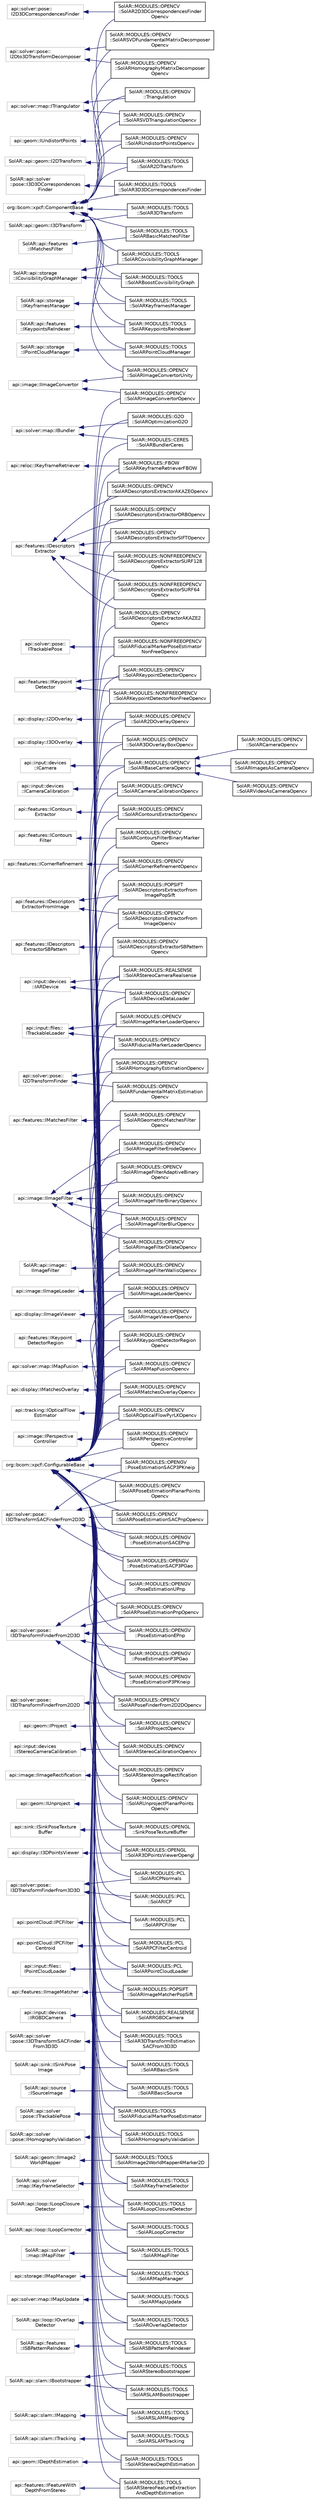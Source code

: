 digraph "Graphical Class Hierarchy"
{
 // LATEX_PDF_SIZE
  edge [fontname="Helvetica",fontsize="10",labelfontname="Helvetica",labelfontsize="10"];
  node [fontname="Helvetica",fontsize="10",shape=record];
  rankdir="LR";
  Node15 [label="org::bcom::xpcf::ComponentBase",height=0.2,width=0.4,color="grey75", fillcolor="white", style="filled",tooltip=" "];
  Node15 -> Node0 [dir="back",color="midnightblue",fontsize="10",style="solid",fontname="Helvetica"];
  Node0 [label="SolAR::MODULES::OPENCV\l::SolAR2D3DCorrespondencesFinder\lOpencv",height=0.2,width=0.4,color="black", fillcolor="white", style="filled",URL="$class_sol_a_r_1_1_m_o_d_u_l_e_s_1_1_o_p_e_n_c_v_1_1_sol_a_r2_d3_d_correspondences_finder_opencv.html",tooltip="Finds the 3D correspondents of 2D keypoints. UUID: cedd8c47-e7b0-47bf-abb1-7fb54d198117"];
  Node15 -> Node17 [dir="back",color="midnightblue",fontsize="10",style="solid",fontname="Helvetica"];
  Node17 [label="SolAR::MODULES::OPENCV\l::SolARHomographyMatrixDecomposer\lOpencv",height=0.2,width=0.4,color="black", fillcolor="white", style="filled",URL="$class_sol_a_r_1_1_m_o_d_u_l_e_s_1_1_o_p_e_n_c_v_1_1_sol_a_r_homography_matrix_decomposer_opencv.html",tooltip="Decomposes a homography matrix to extract four possible 3D poses. UUID: b5fab395-2184-4123-b0d5-4af74..."];
  Node15 -> Node18 [dir="back",color="midnightblue",fontsize="10",style="solid",fontname="Helvetica"];
  Node18 [label="SolAR::MODULES::OPENCV\l::SolARImageConvertorUnity",height=0.2,width=0.4,color="black", fillcolor="white", style="filled",URL="$class_sol_a_r_1_1_m_o_d_u_l_e_s_1_1_o_p_e_n_c_v_1_1_sol_a_r_image_convertor_unity.html",tooltip="Converts an image to be compliant with Unity image format and layout. UUID: 65282fb3-6651-4e73-b532-5..."];
  Node15 -> Node19 [dir="back",color="midnightblue",fontsize="10",style="solid",fontname="Helvetica"];
  Node19 [label="SolAR::MODULES::OPENCV\l::SolARSVDFundamentalMatrixDecomposer\lOpencv",height=0.2,width=0.4,color="black", fillcolor="white", style="filled",URL="$class_sol_a_r_1_1_m_o_d_u_l_e_s_1_1_o_p_e_n_c_v_1_1_sol_a_r_s_v_d_fundamental_matrix_decomposer_opencv.html",tooltip="Decomposes Fundamental matrix on a set of camera poses based on opencv SVD solver...."];
  Node15 -> Node20 [dir="back",color="midnightblue",fontsize="10",style="solid",fontname="Helvetica"];
  Node20 [label="SolAR::MODULES::OPENCV\l::SolARSVDTriangulationOpencv",height=0.2,width=0.4,color="black", fillcolor="white", style="filled",URL="$class_sol_a_r_1_1_m_o_d_u_l_e_s_1_1_o_p_e_n_c_v_1_1_sol_a_r_s_v_d_triangulation_opencv.html",tooltip="Triangulates a set of corresponding 2D-2D points correspondences with known respective camera poses b..."];
  Node15 -> Node21 [dir="back",color="midnightblue",fontsize="10",style="solid",fontname="Helvetica"];
  Node21 [label="SolAR::MODULES::OPENCV\l::SolARUndistortPointsOpencv",height=0.2,width=0.4,color="black", fillcolor="white", style="filled",URL="$class_sol_a_r_1_1_m_o_d_u_l_e_s_1_1_o_p_e_n_c_v_1_1_sol_a_r_undistort_points_opencv.html",tooltip="Undistorts a set of points according to the distortion matrix of a camera. UUID: d926e249-8b7f-46e0-8..."];
  Node15 -> Node22 [dir="back",color="midnightblue",fontsize="10",style="solid",fontname="Helvetica"];
  Node22 [label="SolAR::MODULES::OPENGV\l::Triangulation",height=0.2,width=0.4,color="black", fillcolor="white", style="filled",URL="$class_sol_a_r_1_1_m_o_d_u_l_e_s_1_1_o_p_e_n_g_v_1_1_triangulation.html",tooltip="Triangulates set of corresponding 2D-2D points correspondances with known respective camera poses bas..."];
  Node15 -> Node23 [dir="back",color="midnightblue",fontsize="10",style="solid",fontname="Helvetica"];
  Node23 [label="SolAR::MODULES::TOOLS\l::SolAR2DTransform",height=0.2,width=0.4,color="black", fillcolor="white", style="filled",URL="$class_sol_a_r_1_1_m_o_d_u_l_e_s_1_1_t_o_o_l_s_1_1_sol_a_r2_d_transform.html",tooltip="Applies a 2D Transform to a set of 2D points. UUID: edcedc0a-9841-4377-aea1-9fa9fdb46fde"];
  Node15 -> Node24 [dir="back",color="midnightblue",fontsize="10",style="solid",fontname="Helvetica"];
  Node24 [label="SolAR::MODULES::TOOLS\l::SolAR3D3DCorrespondencesFinder",height=0.2,width=0.4,color="black", fillcolor="white", style="filled",URL="$class_sol_a_r_1_1_m_o_d_u_l_e_s_1_1_t_o_o_l_s_1_1_sol_a_r3_d3_d_correspondences_finder.html",tooltip="Finds the 3D-3D correspondences from feature matches of two keyframes. UUID: 978068ef-7f93-41ef-8e24-..."];
  Node15 -> Node25 [dir="back",color="midnightblue",fontsize="10",style="solid",fontname="Helvetica"];
  Node25 [label="SolAR::MODULES::TOOLS\l::SolAR3DTransform",height=0.2,width=0.4,color="black", fillcolor="white", style="filled",URL="$class_sol_a_r_1_1_m_o_d_u_l_e_s_1_1_t_o_o_l_s_1_1_sol_a_r3_d_transform.html",tooltip="Applies a 3D Transform to a set of 3D points. UUID: f05dd955-33bd-4d52-8717-93ad298ed3e3"];
  Node15 -> Node26 [dir="back",color="midnightblue",fontsize="10",style="solid",fontname="Helvetica"];
  Node26 [label="SolAR::MODULES::TOOLS\l::SolARBasicMatchesFilter",height=0.2,width=0.4,color="black", fillcolor="white", style="filled",URL="$class_sol_a_r_1_1_m_o_d_u_l_e_s_1_1_t_o_o_l_s_1_1_sol_a_r_basic_matches_filter.html",tooltip="Retains the best match for each keypoint. UUID: cbb620c3-a7fc-42d7-bcbf-f59b475b23b0"];
  Node15 -> Node27 [dir="back",color="midnightblue",fontsize="10",style="solid",fontname="Helvetica"];
  Node27 [label="SolAR::MODULES::TOOLS\l::SolARBoostCovisibilityGraph",height=0.2,width=0.4,color="black", fillcolor="white", style="filled",URL="$class_sol_a_r_1_1_m_o_d_u_l_e_s_1_1_t_o_o_l_s_1_1_sol_a_r_boost_covisibility_graph.html",tooltip="A storage component to store with persistence the visibility between keypoints and 3D points,..."];
  Node15 -> Node28 [dir="back",color="midnightblue",fontsize="10",style="solid",fontname="Helvetica"];
  Node28 [label="SolAR::MODULES::TOOLS\l::SolARCovisibilityGraphManager",height=0.2,width=0.4,color="black", fillcolor="white", style="filled",URL="$class_sol_a_r_1_1_m_o_d_u_l_e_s_1_1_t_o_o_l_s_1_1_sol_a_r_covisibility_graph_manager.html",tooltip="A storage component to store a covisibility graph where each vertex is an id of a keyframe and each e..."];
  Node15 -> Node29 [dir="back",color="midnightblue",fontsize="10",style="solid",fontname="Helvetica"];
  Node29 [label="SolAR::MODULES::TOOLS\l::SolARKeyframesManager",height=0.2,width=0.4,color="black", fillcolor="white", style="filled",URL="$class_sol_a_r_1_1_m_o_d_u_l_e_s_1_1_t_o_o_l_s_1_1_sol_a_r_keyframes_manager.html",tooltip="A storage component to store a persistent set of keyframes, based on a std::set."];
  Node15 -> Node30 [dir="back",color="midnightblue",fontsize="10",style="solid",fontname="Helvetica"];
  Node30 [label="SolAR::MODULES::TOOLS\l::SolARKeypointsReIndexer",height=0.2,width=0.4,color="black", fillcolor="white", style="filled",URL="$class_sol_a_r_1_1_m_o_d_u_l_e_s_1_1_t_o_o_l_s_1_1_sol_a_r_keypoints_re_indexer.html",tooltip="Provides two ordered set of matching keypoints from two unordered set of keypoints and their correspo..."];
  Node15 -> Node31 [dir="back",color="midnightblue",fontsize="10",style="solid",fontname="Helvetica"];
  Node31 [label="SolAR::MODULES::TOOLS\l::SolARPointCloudManager",height=0.2,width=0.4,color="black", fillcolor="white", style="filled",URL="$class_sol_a_r_1_1_m_o_d_u_l_e_s_1_1_t_o_o_l_s_1_1_sol_a_r_point_cloud_manager.html",tooltip="A storage component to store a persistent cloud of 3D points, based on a std::set."];
  Node34 [label="org::bcom::xpcf::ConfigurableBase",height=0.2,width=0.4,color="grey75", fillcolor="white", style="filled",tooltip=" "];
  Node34 -> Node35 [dir="back",color="midnightblue",fontsize="10",style="solid",fontname="Helvetica"];
  Node35 [label="SolAR::MODULES::CERES\l::SolARBundlerCeres",height=0.2,width=0.4,color="black", fillcolor="white", style="filled",URL="$class_sol_a_r_1_1_m_o_d_u_l_e_s_1_1_c_e_r_e_s_1_1_sol_a_r_bundler_ceres.html",tooltip="Applies a bundle adjustment to optimize a 3D map and keyframes. UUID: 4897fc13-682c-4e95-8aba-abd9f7a..."];
  Node34 -> Node36 [dir="back",color="midnightblue",fontsize="10",style="solid",fontname="Helvetica"];
  Node36 [label="SolAR::MODULES::FBOW\l::SolARKeyframeRetrieverFBOW",height=0.2,width=0.4,color="black", fillcolor="white", style="filled",URL="$class_sol_a_r_1_1_m_o_d_u_l_e_s_1_1_f_b_o_w_1_1_sol_a_r_keyframe_retriever_f_b_o_w.html",tooltip="Retrieves keyframes closest to an input frame based on a Fast Bag Of Words implementaton...."];
  Node34 -> Node37 [dir="back",color="midnightblue",fontsize="10",style="solid",fontname="Helvetica"];
  Node37 [label="SolAR::MODULES::G2O\l::SolAROptimizationG2O",height=0.2,width=0.4,color="black", fillcolor="white", style="filled",URL="$class_sol_a_r_1_1_m_o_d_u_l_e_s_1_1_g2_o_1_1_sol_a_r_optimization_g2_o.html",tooltip="Bundle adjustment optimization. UUID: 870d89ba-bb5f-460a-a817-1fcb6473df70"];
  Node34 -> Node38 [dir="back",color="midnightblue",fontsize="10",style="solid",fontname="Helvetica"];
  Node38 [label="SolAR::MODULES::NONFREEOPENCV\l::SolARDescriptorsExtractorSURF128\lOpencv",height=0.2,width=0.4,color="black", fillcolor="white", style="filled",URL="$class_sol_a_r_1_1_m_o_d_u_l_e_s_1_1_n_o_n_f_r_e_e_o_p_e_n_c_v_1_1_sol_a_r_descriptors_extractor_s_u_r_f128_opencv.html",tooltip="Extracts the SURF descriptors (size 128) for a set of keypoints. UUID: fe14a310-d0a2-11e7-8fab-cec278..."];
  Node34 -> Node39 [dir="back",color="midnightblue",fontsize="10",style="solid",fontname="Helvetica"];
  Node39 [label="SolAR::MODULES::NONFREEOPENCV\l::SolARDescriptorsExtractorSURF64\lOpencv",height=0.2,width=0.4,color="black", fillcolor="white", style="filled",URL="$class_sol_a_r_1_1_m_o_d_u_l_e_s_1_1_n_o_n_f_r_e_e_o_p_e_n_c_v_1_1_sol_a_r_descriptors_extractor_s_u_r_f64_opencv.html",tooltip="Extracts the SURF descriptors (size 64) for a set of keypoints. UUID: 1a437804-d0a3-11e7-8fab-cec278b..."];
  Node34 -> Node40 [dir="back",color="midnightblue",fontsize="10",style="solid",fontname="Helvetica"];
  Node40 [label="SolAR::MODULES::NONFREEOPENCV\l::SolARFiducialMarkerPoseEstimator\lNonFreeOpencv",height=0.2,width=0.4,color="black", fillcolor="white", style="filled",URL="$class_sol_a_r_1_1_m_o_d_u_l_e_s_1_1_n_o_n_f_r_e_e_o_p_e_n_c_v_1_1_sol_a_r_fiducial_marker_pose_estimator_non_free_opencv.html",tooltip="Estimate camera pose based on a fiducial marker using Aruco library. UUID: 2b952e6c-ddd4-4316-ac9a-d3..."];
  Node34 -> Node41 [dir="back",color="midnightblue",fontsize="10",style="solid",fontname="Helvetica"];
  Node41 [label="SolAR::MODULES::NONFREEOPENCV\l::SolARKeypointDetectorNonFreeOpencv",height=0.2,width=0.4,color="black", fillcolor="white", style="filled",URL="$class_sol_a_r_1_1_m_o_d_u_l_e_s_1_1_n_o_n_f_r_e_e_o_p_e_n_c_v_1_1_sol_a_r_keypoint_detector_non_free_opencv.html",tooltip="Detects keypoints in an image (based on SIFT or SURF algorithm). UUID: d1f9317c-9519-4671-8ff5-462977..."];
  Node34 -> Node42 [dir="back",color="midnightblue",fontsize="10",style="solid",fontname="Helvetica"];
  Node42 [label="SolAR::MODULES::OPENCV\l::SolAR2DOverlayOpencv",height=0.2,width=0.4,color="black", fillcolor="white", style="filled",URL="$class_sol_a_r_1_1_m_o_d_u_l_e_s_1_1_o_p_e_n_c_v_1_1_sol_a_r2_d_overlay_opencv.html",tooltip="Draws 2D features (circles, lines, etc.) on an image. UUID: cc51d685-9797-4ffd-a9dd-cec4f367fa6a"];
  Node34 -> Node43 [dir="back",color="midnightblue",fontsize="10",style="solid",fontname="Helvetica"];
  Node43 [label="SolAR::MODULES::OPENCV\l::SolAR3DOverlayBoxOpencv",height=0.2,width=0.4,color="black", fillcolor="white", style="filled",URL="$class_sol_a_r_1_1_m_o_d_u_l_e_s_1_1_o_p_e_n_c_v_1_1_sol_a_r3_d_overlay_box_opencv.html",tooltip="Draws a 3D box on an image. UUID: 2db01f59-9793-4cd5-8e13-b25d0ed5735b"];
  Node34 -> Node44 [dir="back",color="midnightblue",fontsize="10",style="solid",fontname="Helvetica"];
  Node44 [label="SolAR::MODULES::OPENCV\l::SolARBaseCameraOpencv",height=0.2,width=0.4,color="black", fillcolor="white", style="filled",URL="$class_sol_a_r_1_1_m_o_d_u_l_e_s_1_1_o_p_e_n_c_v_1_1_sol_a_r_base_camera_opencv.html",tooltip="Grabs current image captured by a RGB camera. UUID: 5b7396f4-a804-4f3c-a0eb-fb1d56042bb4"];
  Node44 -> Node45 [dir="back",color="midnightblue",fontsize="10",style="solid",fontname="Helvetica"];
  Node45 [label="SolAR::MODULES::OPENCV\l::SolARCameraOpencv",height=0.2,width=0.4,color="black", fillcolor="white", style="filled",URL="$class_sol_a_r_1_1_m_o_d_u_l_e_s_1_1_o_p_e_n_c_v_1_1_sol_a_r_camera_opencv.html",tooltip="Grabs current image captured by a RGB camera. UUID: 5b7396f4-a804-4f3c-a0eb-fb1d56042bb4"];
  Node44 -> Node46 [dir="back",color="midnightblue",fontsize="10",style="solid",fontname="Helvetica"];
  Node46 [label="SolAR::MODULES::OPENCV\l::SolARImagesAsCameraOpencv",height=0.2,width=0.4,color="black", fillcolor="white", style="filled",URL="$class_sol_a_r_1_1_m_o_d_u_l_e_s_1_1_o_p_e_n_c_v_1_1_sol_a_r_images_as_camera_opencv.html",tooltip="Loads an image sequence stored in a dedicated folder. UUID: b8a8b963-ba55-4ea4-b045-d9e7e8f6db02"];
  Node44 -> Node47 [dir="back",color="midnightblue",fontsize="10",style="solid",fontname="Helvetica"];
  Node47 [label="SolAR::MODULES::OPENCV\l::SolARVideoAsCameraOpencv",height=0.2,width=0.4,color="black", fillcolor="white", style="filled",URL="$class_sol_a_r_1_1_m_o_d_u_l_e_s_1_1_o_p_e_n_c_v_1_1_sol_a_r_video_as_camera_opencv.html",tooltip="Grabs the images from a video file. UUID: fa4a780a-9720-11e8-9eb6-529269fb1459"];
  Node34 -> Node48 [dir="back",color="midnightblue",fontsize="10",style="solid",fontname="Helvetica"];
  Node48 [label="SolAR::MODULES::OPENCV\l::SolARCameraCalibrationOpencv",height=0.2,width=0.4,color="black", fillcolor="white", style="filled",URL="$class_sol_a_r_1_1_m_o_d_u_l_e_s_1_1_o_p_e_n_c_v_1_1_sol_a_r_camera_calibration_opencv.html",tooltip="Calibrates a camera based on a chessboard. UUID: 702a7f53-e5ec-45d2-887d-daa99a34a33c"];
  Node34 -> Node49 [dir="back",color="midnightblue",fontsize="10",style="solid",fontname="Helvetica"];
  Node49 [label="SolAR::MODULES::OPENCV\l::SolARContoursExtractorOpencv",height=0.2,width=0.4,color="black", fillcolor="white", style="filled",URL="$class_sol_a_r_1_1_m_o_d_u_l_e_s_1_1_o_p_e_n_c_v_1_1_sol_a_r_contours_extractor_opencv.html",tooltip="Extracts the contours of a given image. UUID: 6acf8de2-cc63-11e7-abc4-cec278b6b50a"];
  Node34 -> Node50 [dir="back",color="midnightblue",fontsize="10",style="solid",fontname="Helvetica"];
  Node50 [label="SolAR::MODULES::OPENCV\l::SolARContoursFilterBinaryMarker\lOpencv",height=0.2,width=0.4,color="black", fillcolor="white", style="filled",URL="$class_sol_a_r_1_1_m_o_d_u_l_e_s_1_1_o_p_e_n_c_v_1_1_sol_a_r_contours_filter_binary_marker_opencv.html",tooltip="Filters contours to select only the contours of squared binary markers. UUID: 4309dcc6-cc73-11e7-abc4..."];
  Node34 -> Node51 [dir="back",color="midnightblue",fontsize="10",style="solid",fontname="Helvetica"];
  Node51 [label="SolAR::MODULES::OPENCV\l::SolARCornerRefinementOpencv",height=0.2,width=0.4,color="black", fillcolor="white", style="filled",URL="$class_sol_a_r_1_1_m_o_d_u_l_e_s_1_1_o_p_e_n_c_v_1_1_sol_a_r_corner_refinement_opencv.html",tooltip="Refine the corner locations. UUID: ddae46ca-1657-4301-a87d-f2dcfa6265d0"];
  Node34 -> Node52 [dir="back",color="midnightblue",fontsize="10",style="solid",fontname="Helvetica"];
  Node52 [label="SolAR::MODULES::OPENCV\l::SolARDescriptorsExtractorAKAZE2\lOpencv",height=0.2,width=0.4,color="black", fillcolor="white", style="filled",URL="$class_sol_a_r_1_1_m_o_d_u_l_e_s_1_1_o_p_e_n_c_v_1_1_sol_a_r_descriptors_extractor_a_k_a_z_e2_opencv.html",tooltip="Extracts the AKAZE descriptors for a set of keypoints (optimized version). UUID: 21238c00-26dd-11e8-b..."];
  Node34 -> Node53 [dir="back",color="midnightblue",fontsize="10",style="solid",fontname="Helvetica"];
  Node53 [label="SolAR::MODULES::OPENCV\l::SolARDescriptorsExtractorAKAZEOpencv",height=0.2,width=0.4,color="black", fillcolor="white", style="filled",URL="$class_sol_a_r_1_1_m_o_d_u_l_e_s_1_1_o_p_e_n_c_v_1_1_sol_a_r_descriptors_extractor_a_k_a_z_e_opencv.html",tooltip="Extracts the AKAZE descriptors for a set of keypoints. UUID: c8cc68db-9abd-4dab-9204-2fe4e9d010cd"];
  Node34 -> Node54 [dir="back",color="midnightblue",fontsize="10",style="solid",fontname="Helvetica"];
  Node54 [label="SolAR::MODULES::OPENCV\l::SolARDescriptorsExtractorFrom\lImageOpencv",height=0.2,width=0.4,color="black", fillcolor="white", style="filled",URL="$class_sol_a_r_1_1_m_o_d_u_l_e_s_1_1_o_p_e_n_c_v_1_1_sol_a_r_descriptors_extractor_from_image_opencv.html",tooltip="Detect keypoints and compute the descriptors from an image. UUID: cf2721f2-0dc9-4442-ad1e-90c0ab12b0f..."];
  Node34 -> Node55 [dir="back",color="midnightblue",fontsize="10",style="solid",fontname="Helvetica"];
  Node55 [label="SolAR::MODULES::OPENCV\l::SolARDescriptorsExtractorORBOpencv",height=0.2,width=0.4,color="black", fillcolor="white", style="filled",URL="$class_sol_a_r_1_1_m_o_d_u_l_e_s_1_1_o_p_e_n_c_v_1_1_sol_a_r_descriptors_extractor_o_r_b_opencv.html",tooltip="Extracts the ORB descriptors for a set of keypoints. UUID: 0ca8f7a6-d0a7-11e7-8fab-cec278b6b50a"];
  Node34 -> Node56 [dir="back",color="midnightblue",fontsize="10",style="solid",fontname="Helvetica"];
  Node56 [label="SolAR::MODULES::OPENCV\l::SolARDescriptorsExtractorSBPattern\lOpencv",height=0.2,width=0.4,color="black", fillcolor="white", style="filled",URL="$class_sol_a_r_1_1_m_o_d_u_l_e_s_1_1_o_p_e_n_c_v_1_1_sol_a_r_descriptors_extractor_s_b_pattern_opencv.html",tooltip="Extracts the descriptor corresponding to a squared binary marker pattern. UUID: d25625ba-ce3a-11e7-ab..."];
  Node34 -> Node57 [dir="back",color="midnightblue",fontsize="10",style="solid",fontname="Helvetica"];
  Node57 [label="SolAR::MODULES::OPENCV\l::SolARDescriptorsExtractorSIFTOpencv",height=0.2,width=0.4,color="black", fillcolor="white", style="filled",URL="$class_sol_a_r_1_1_m_o_d_u_l_e_s_1_1_o_p_e_n_c_v_1_1_sol_a_r_descriptors_extractor_s_i_f_t_opencv.html",tooltip="Extracts the SIFT descriptors for a set of keypoints. UUID: 3787eaa6-d0a0-11e7-8fab-cec278b6b50a"];
  Node34 -> Node58 [dir="back",color="midnightblue",fontsize="10",style="solid",fontname="Helvetica"];
  Node58 [label="SolAR::MODULES::OPENCV\l::SolARDeviceDataLoader",height=0.2,width=0.4,color="black", fillcolor="white", style="filled",URL="$class_sol_a_r_1_1_m_o_d_u_l_e_s_1_1_o_p_e_n_c_v_1_1_sol_a_r_device_data_loader.html",tooltip="Load AR device data including images, poses, timestamp. UUID: 4b5576c1-4c44-4835-a405-c8de2d4f85b0"];
  Node34 -> Node59 [dir="back",color="midnightblue",fontsize="10",style="solid",fontname="Helvetica"];
  Node59 [label="SolAR::MODULES::OPENCV\l::SolARFiducialMarkerLoaderOpencv",height=0.2,width=0.4,color="black", fillcolor="white", style="filled",URL="$class_sol_a_r_1_1_m_o_d_u_l_e_s_1_1_o_p_e_n_c_v_1_1_sol_a_r_fiducial_marker_loader_opencv.html",tooltip="Loads a fiducial marker from a description file. UUID: d0116ed2-45d7-455d-8011-57959da1b0fa"];
  Node34 -> Node60 [dir="back",color="midnightblue",fontsize="10",style="solid",fontname="Helvetica"];
  Node60 [label="SolAR::MODULES::OPENCV\l::SolARFundamentalMatrixEstimation\lOpencv",height=0.2,width=0.4,color="black", fillcolor="white", style="filled",URL="$class_sol_a_r_1_1_m_o_d_u_l_e_s_1_1_o_p_e_n_c_v_1_1_sol_a_r_fundamental_matrix_estimation_opencv.html",tooltip="Estimates the fundamental matrix from two set of keypoints that match together. UUID: 79b29b50-cf4d-4..."];
  Node34 -> Node61 [dir="back",color="midnightblue",fontsize="10",style="solid",fontname="Helvetica"];
  Node61 [label="SolAR::MODULES::OPENCV\l::SolARGeometricMatchesFilter\lOpencv",height=0.2,width=0.4,color="black", fillcolor="white", style="filled",URL="$class_sol_a_r_1_1_m_o_d_u_l_e_s_1_1_o_p_e_n_c_v_1_1_sol_a_r_geometric_matches_filter_opencv.html",tooltip="Filters a set of matches based on geometric constraints. UUID: 3731691e-2c4c-4d37-a2ce-06d1918f8d41"];
  Node34 -> Node62 [dir="back",color="midnightblue",fontsize="10",style="solid",fontname="Helvetica"];
  Node62 [label="SolAR::MODULES::OPENCV\l::SolARHomographyEstimationOpencv",height=0.2,width=0.4,color="black", fillcolor="white", style="filled",URL="$class_sol_a_r_1_1_m_o_d_u_l_e_s_1_1_o_p_e_n_c_v_1_1_sol_a_r_homography_estimation_opencv.html",tooltip="Estimates the homography between two images from their matching keypoints. UUID: fb9dac20-2a44-44b2-a..."];
  Node34 -> Node63 [dir="back",color="midnightblue",fontsize="10",style="solid",fontname="Helvetica"];
  Node63 [label="SolAR::MODULES::OPENCV\l::SolARImageConvertorOpencv",height=0.2,width=0.4,color="black", fillcolor="white", style="filled",URL="$class_sol_a_r_1_1_m_o_d_u_l_e_s_1_1_o_p_e_n_c_v_1_1_sol_a_r_image_convertor_opencv.html",tooltip="Converts an image according to a given expected layout. UUID: fd7fb607-144f-418c-bcf2-f7cf71532c22"];
  Node34 -> Node64 [dir="back",color="midnightblue",fontsize="10",style="solid",fontname="Helvetica"];
  Node64 [label="SolAR::MODULES::OPENCV\l::SolARImageFilterAdaptiveBinary\lOpencv",height=0.2,width=0.4,color="black", fillcolor="white", style="filled",URL="$class_sol_a_r_1_1_m_o_d_u_l_e_s_1_1_o_p_e_n_c_v_1_1_sol_a_r_image_filter_adaptive_binary_opencv.html",tooltip="Filters a greyscale image to a binary image based on an adaptive threshold. UUID: 901e7a07-5013-4907-..."];
  Node34 -> Node65 [dir="back",color="midnightblue",fontsize="10",style="solid",fontname="Helvetica"];
  Node65 [label="SolAR::MODULES::OPENCV\l::SolARImageFilterBinaryOpencv",height=0.2,width=0.4,color="black", fillcolor="white", style="filled",URL="$class_sol_a_r_1_1_m_o_d_u_l_e_s_1_1_o_p_e_n_c_v_1_1_sol_a_r_image_filter_binary_opencv.html",tooltip="Filters an image to a binary image based on a unique threshold. UUID: e5fd7e9a-fcae-4f86-bfc7-ea8584c..."];
  Node34 -> Node66 [dir="back",color="midnightblue",fontsize="10",style="solid",fontname="Helvetica"];
  Node66 [label="SolAR::MODULES::OPENCV\l::SolARImageFilterBlurOpencv",height=0.2,width=0.4,color="black", fillcolor="white", style="filled",URL="$class_sol_a_r_1_1_m_o_d_u_l_e_s_1_1_o_p_e_n_c_v_1_1_sol_a_r_image_filter_blur_opencv.html",tooltip="Blurs an image using the normalized box filter. UUID: deb083aa-69fb-409a-af94-151d476de922"];
  Node34 -> Node67 [dir="back",color="midnightblue",fontsize="10",style="solid",fontname="Helvetica"];
  Node67 [label="SolAR::MODULES::OPENCV\l::SolARImageFilterDilateOpencv",height=0.2,width=0.4,color="black", fillcolor="white", style="filled",URL="$class_sol_a_r_1_1_m_o_d_u_l_e_s_1_1_o_p_e_n_c_v_1_1_sol_a_r_image_filter_dilate_opencv.html",tooltip="Dilates the white regions of a binary image. UUID: 7ac9d1b8-afda-4c99-b8df-92e71015a3be"];
  Node34 -> Node68 [dir="back",color="midnightblue",fontsize="10",style="solid",fontname="Helvetica"];
  Node68 [label="SolAR::MODULES::OPENCV\l::SolARImageFilterErodeOpencv",height=0.2,width=0.4,color="black", fillcolor="white", style="filled",URL="$class_sol_a_r_1_1_m_o_d_u_l_e_s_1_1_o_p_e_n_c_v_1_1_sol_a_r_image_filter_erode_opencv.html",tooltip="Erodes the white regions of a binary image. UUID: 58b09819-64bc-4a80-b6a2-9fe7b179f3fc"];
  Node34 -> Node69 [dir="back",color="midnightblue",fontsize="10",style="solid",fontname="Helvetica"];
  Node69 [label="SolAR::MODULES::OPENCV\l::SolARImageFilterWallisOpencv",height=0.2,width=0.4,color="black", fillcolor="white", style="filled",URL="$class_sol_a_r_1_1_m_o_d_u_l_e_s_1_1_o_p_e_n_c_v_1_1_sol_a_r_image_filter_wallis_opencv.html",tooltip="Apply a Wallis Filter to an image. UUID: 77113af0-4af2-4c45-92d4-fd1ea77b56cc"];
  Node34 -> Node70 [dir="back",color="midnightblue",fontsize="10",style="solid",fontname="Helvetica"];
  Node70 [label="SolAR::MODULES::OPENCV\l::SolARImageLoaderOpencv",height=0.2,width=0.4,color="black", fillcolor="white", style="filled",URL="$class_sol_a_r_1_1_m_o_d_u_l_e_s_1_1_o_p_e_n_c_v_1_1_sol_a_r_image_loader_opencv.html",tooltip="Loads an image from a file. UUID: e42d6526-9eb1-4f8a-bb68-53e06f09609c"];
  Node34 -> Node71 [dir="back",color="midnightblue",fontsize="10",style="solid",fontname="Helvetica"];
  Node71 [label="SolAR::MODULES::OPENCV\l::SolARImageMarkerLoaderOpencv",height=0.2,width=0.4,color="black", fillcolor="white", style="filled",URL="$class_sol_a_r_1_1_m_o_d_u_l_e_s_1_1_o_p_e_n_c_v_1_1_sol_a_r_image_marker_loader_opencv.html",tooltip="Loads a 2D natural image marker from a file. UUID: aae41002-8e5b-11eb-8dcd-0242ac130003"];
  Node34 -> Node72 [dir="back",color="midnightblue",fontsize="10",style="solid",fontname="Helvetica"];
  Node72 [label="SolAR::MODULES::OPENCV\l::SolARImageViewerOpencv",height=0.2,width=0.4,color="black", fillcolor="white", style="filled",URL="$class_sol_a_r_1_1_m_o_d_u_l_e_s_1_1_o_p_e_n_c_v_1_1_sol_a_r_image_viewer_opencv.html",tooltip="Displays an image in a dedicated window. UUID: 19ea4e13-7085-4e3f-92ca-93f200ffb01b"];
  Node34 -> Node73 [dir="back",color="midnightblue",fontsize="10",style="solid",fontname="Helvetica"];
  Node73 [label="SolAR::MODULES::OPENCV\l::SolARKeypointDetectorOpencv",height=0.2,width=0.4,color="black", fillcolor="white", style="filled",URL="$class_sol_a_r_1_1_m_o_d_u_l_e_s_1_1_o_p_e_n_c_v_1_1_sol_a_r_keypoint_detector_opencv.html",tooltip="Detects keypoints in an image. UUID: e81c7e4e-7da6-476a-8eba-078b43071272"];
  Node34 -> Node74 [dir="back",color="midnightblue",fontsize="10",style="solid",fontname="Helvetica"];
  Node74 [label="SolAR::MODULES::OPENCV\l::SolARKeypointDetectorRegion\lOpencv",height=0.2,width=0.4,color="black", fillcolor="white", style="filled",URL="$class_sol_a_r_1_1_m_o_d_u_l_e_s_1_1_o_p_e_n_c_v_1_1_sol_a_r_keypoint_detector_region_opencv.html",tooltip="Detects keypoints in an given region of an image. UUID: 22c2ca9f-e43b-4a88-8337-4a166a789971"];
  Node34 -> Node75 [dir="back",color="midnightblue",fontsize="10",style="solid",fontname="Helvetica"];
  Node75 [label="SolAR::MODULES::OPENCV\l::SolARMapFusionOpencv",height=0.2,width=0.4,color="black", fillcolor="white", style="filled",URL="$class_sol_a_r_1_1_m_o_d_u_l_e_s_1_1_o_p_e_n_c_v_1_1_sol_a_r_map_fusion_opencv.html",tooltip="Merge local map or floating map in the global map. UUID: bc661909-0185-40a4-a5e6-e52280e7b338"];
  Node34 -> Node76 [dir="back",color="midnightblue",fontsize="10",style="solid",fontname="Helvetica"];
  Node76 [label="SolAR::MODULES::OPENCV\l::SolARMatchesOverlayOpencv",height=0.2,width=0.4,color="black", fillcolor="white", style="filled",URL="$class_sol_a_r_1_1_m_o_d_u_l_e_s_1_1_o_p_e_n_c_v_1_1_sol_a_r_matches_overlay_opencv.html",tooltip="Displays matching keypoints between two images. UUID: e95302be-3fe1-44e0-97bf-a98380464af9"];
  Node34 -> Node77 [dir="back",color="midnightblue",fontsize="10",style="solid",fontname="Helvetica"];
  Node77 [label="SolAR::MODULES::OPENCV\l::SolAROpticalFlowPyrLKOpencv",height=0.2,width=0.4,color="black", fillcolor="white", style="filled",URL="$class_sol_a_r_1_1_m_o_d_u_l_e_s_1_1_o_p_e_n_c_v_1_1_sol_a_r_optical_flow_pyr_l_k_opencv.html",tooltip="Estimates the optical flow between two images based on a pyramidal Lucas Kanade approach...."];
  Node34 -> Node78 [dir="back",color="midnightblue",fontsize="10",style="solid",fontname="Helvetica"];
  Node78 [label="SolAR::MODULES::OPENCV\l::SolARPerspectiveController\lOpencv",height=0.2,width=0.4,color="black", fillcolor="white", style="filled",URL="$class_sol_a_r_1_1_m_o_d_u_l_e_s_1_1_o_p_e_n_c_v_1_1_sol_a_r_perspective_controller_opencv.html",tooltip="Extracts an unwrapped image from a specific region of an input image defined with four 2D points...."];
  Node34 -> Node79 [dir="back",color="midnightblue",fontsize="10",style="solid",fontname="Helvetica"];
  Node79 [label="SolAR::MODULES::OPENCV\l::SolARPoseEstimationPlanarPoints\lOpencv",height=0.2,width=0.4,color="black", fillcolor="white", style="filled",URL="$class_sol_a_r_1_1_m_o_d_u_l_e_s_1_1_o_p_e_n_c_v_1_1_sol_a_r_pose_estimation_planar_points_opencv.html",tooltip="Finds the camera pose of 2D-3D planar points correspondences based on opencv homography...."];
  Node34 -> Node80 [dir="back",color="midnightblue",fontsize="10",style="solid",fontname="Helvetica"];
  Node80 [label="SolAR::MODULES::OPENCV\l::SolARPoseEstimationPnpOpencv",height=0.2,width=0.4,color="black", fillcolor="white", style="filled",URL="$class_sol_a_r_1_1_m_o_d_u_l_e_s_1_1_o_p_e_n_c_v_1_1_sol_a_r_pose_estimation_pnp_opencv.html",tooltip="Finds the camera pose of 2D-3D points correspondences based on opencv Perspective-n-Points algorithm...."];
  Node34 -> Node81 [dir="back",color="midnightblue",fontsize="10",style="solid",fontname="Helvetica"];
  Node81 [label="SolAR::MODULES::OPENCV\l::SolARPoseEstimationSACPnpOpencv",height=0.2,width=0.4,color="black", fillcolor="white", style="filled",URL="$class_sol_a_r_1_1_m_o_d_u_l_e_s_1_1_o_p_e_n_c_v_1_1_sol_a_r_pose_estimation_s_a_c_pnp_opencv.html",tooltip="Finds the camera pose of 2D-3D points correspondences based on opencv Perspective-n-Points algorithm ..."];
  Node34 -> Node82 [dir="back",color="midnightblue",fontsize="10",style="solid",fontname="Helvetica"];
  Node82 [label="SolAR::MODULES::OPENCV\l::SolARPoseFinderFrom2D2DOpencv",height=0.2,width=0.4,color="black", fillcolor="white", style="filled",URL="$class_sol_a_r_1_1_m_o_d_u_l_e_s_1_1_o_p_e_n_c_v_1_1_sol_a_r_pose_finder_from2_d2_d_opencv.html",tooltip="Finds the camera pose based on a 2D-2D points correspondences between two images. UUID: 52babb5e-9d33..."];
  Node34 -> Node83 [dir="back",color="midnightblue",fontsize="10",style="solid",fontname="Helvetica"];
  Node83 [label="SolAR::MODULES::OPENCV\l::SolARProjectOpencv",height=0.2,width=0.4,color="black", fillcolor="white", style="filled",URL="$class_sol_a_r_1_1_m_o_d_u_l_e_s_1_1_o_p_e_n_c_v_1_1_sol_a_r_project_opencv.html",tooltip="Projects a set of 3D points on a 2D image plane. UUID: 741fc298-0149-4322-a7a9-ccb971e857ba"];
  Node34 -> Node84 [dir="back",color="midnightblue",fontsize="10",style="solid",fontname="Helvetica"];
  Node84 [label="SolAR::MODULES::OPENCV\l::SolARStereoCalibrationOpencv",height=0.2,width=0.4,color="black", fillcolor="white", style="filled",URL="$class_sol_a_r_1_1_m_o_d_u_l_e_s_1_1_o_p_e_n_c_v_1_1_sol_a_r_stereo_calibration_opencv.html",tooltip="Calibrate and rectify a stereo camera. UUID: 31051575-1521-4559-9e75-e7e97f990c77"];
  Node34 -> Node85 [dir="back",color="midnightblue",fontsize="10",style="solid",fontname="Helvetica"];
  Node85 [label="SolAR::MODULES::OPENCV\l::SolARStereoImageRectification\lOpencv",height=0.2,width=0.4,color="black", fillcolor="white", style="filled",URL="$class_sol_a_r_1_1_m_o_d_u_l_e_s_1_1_o_p_e_n_c_v_1_1_sol_a_r_stereo_image_rectification_opencv.html",tooltip="Rectify image. UUID: 427cbbb8-6afe-4b3b-8b04-cb93ed925b40"];
  Node34 -> Node86 [dir="back",color="midnightblue",fontsize="10",style="solid",fontname="Helvetica"];
  Node86 [label="SolAR::MODULES::OPENCV\l::SolARUnprojectPlanarPoints\lOpencv",height=0.2,width=0.4,color="black", fillcolor="white", style="filled",URL="$class_sol_a_r_1_1_m_o_d_u_l_e_s_1_1_o_p_e_n_c_v_1_1_sol_a_r_unproject_planar_points_opencv.html",tooltip="Recovers 3D points defined in world coordinate system from a set of 2D points defined in the image co..."];
  Node34 -> Node87 [dir="back",color="midnightblue",fontsize="10",style="solid",fontname="Helvetica"];
  Node87 [label="SolAR::MODULES::OPENGL\l::SinkPoseTextureBuffer",height=0.2,width=0.4,color="black", fillcolor="white", style="filled",URL="$class_sol_a_r_1_1_m_o_d_u_l_e_s_1_1_o_p_e_n_g_l_1_1_sink_pose_texture_buffer.html",tooltip="A Sink for a synchronized pose and texture buffer based on OpenGL texture buffer useful for AR video ..."];
  Node34 -> Node88 [dir="back",color="midnightblue",fontsize="10",style="solid",fontname="Helvetica"];
  Node88 [label="SolAR::MODULES::OPENGL\l::SolAR3DPointsViewerOpengl",height=0.2,width=0.4,color="black", fillcolor="white", style="filled",URL="$class_sol_a_r_1_1_m_o_d_u_l_e_s_1_1_o_p_e_n_g_l_1_1_sol_a_r3_d_points_viewer_opengl.html",tooltip="Displays in a window a set of 3D points as well as the current camera and its previous path (based on..."];
  Node34 -> Node89 [dir="back",color="midnightblue",fontsize="10",style="solid",fontname="Helvetica"];
  Node89 [label="SolAR::MODULES::OPENGV\l::PoseEstimationEPnp",height=0.2,width=0.4,color="black", fillcolor="white", style="filled",URL="$class_sol_a_r_1_1_m_o_d_u_l_e_s_1_1_o_p_e_n_g_v_1_1_pose_estimation_e_pnp.html",tooltip="Finds the camera pose of 2D-3D points correspondences based on opengv Efficient Perspective-n-Point a..."];
  Node34 -> Node90 [dir="back",color="midnightblue",fontsize="10",style="solid",fontname="Helvetica"];
  Node90 [label="SolAR::MODULES::OPENGV\l::PoseEstimationP3PGao",height=0.2,width=0.4,color="black", fillcolor="white", style="filled",URL="$class_sol_a_r_1_1_m_o_d_u_l_e_s_1_1_o_p_e_n_g_v_1_1_pose_estimation_p3_p_gao.html",tooltip="Finds the camera pose of three 2D-3D points correspondences based on opengv GAO P3P algorithm...."];
  Node34 -> Node91 [dir="back",color="midnightblue",fontsize="10",style="solid",fontname="Helvetica"];
  Node91 [label="SolAR::MODULES::OPENGV\l::PoseEstimationP3PKneip",height=0.2,width=0.4,color="black", fillcolor="white", style="filled",URL="$class_sol_a_r_1_1_m_o_d_u_l_e_s_1_1_o_p_e_n_g_v_1_1_pose_estimation_p3_p_kneip.html",tooltip="Finds the camera pose of three 2D-3D points correspondences based on opengv Kneip P3P algorithm...."];
  Node34 -> Node92 [dir="back",color="midnightblue",fontsize="10",style="solid",fontname="Helvetica"];
  Node92 [label="SolAR::MODULES::OPENGV\l::PoseEstimationSACEPnp",height=0.2,width=0.4,color="black", fillcolor="white", style="filled",URL="$class_sol_a_r_1_1_m_o_d_u_l_e_s_1_1_o_p_e_n_g_v_1_1_pose_estimation_s_a_c_e_pnp.html",tooltip="Finds the camera pose of 2D-3D points correspondences based on opengv Efficient Perspective-n-Point a..."];
  Node34 -> Node93 [dir="back",color="midnightblue",fontsize="10",style="solid",fontname="Helvetica"];
  Node93 [label="SolAR::MODULES::OPENGV\l::PoseEstimationSACP3PGao",height=0.2,width=0.4,color="black", fillcolor="white", style="filled",URL="$class_sol_a_r_1_1_m_o_d_u_l_e_s_1_1_o_p_e_n_g_v_1_1_pose_estimation_s_a_c_p3_p_gao.html",tooltip="Finds the camera pose of three 2D-3D points correspondences based on opengv Gao P3P algorithm with a ..."];
  Node34 -> Node94 [dir="back",color="midnightblue",fontsize="10",style="solid",fontname="Helvetica"];
  Node94 [label="SolAR::MODULES::OPENGV\l::PoseEstimationSACP3PKneip",height=0.2,width=0.4,color="black", fillcolor="white", style="filled",URL="$class_sol_a_r_1_1_m_o_d_u_l_e_s_1_1_o_p_e_n_g_v_1_1_pose_estimation_s_a_c_p3_p_kneip.html",tooltip="Finds the camera pose of three 2D-3D points correspondences based on opengv Kneip P3P algorithm with ..."];
  Node34 -> Node95 [dir="back",color="midnightblue",fontsize="10",style="solid",fontname="Helvetica"];
  Node95 [label="SolAR::MODULES::OPENGV\l::PoseEstimationUPnp",height=0.2,width=0.4,color="black", fillcolor="white", style="filled",URL="$class_sol_a_r_1_1_m_o_d_u_l_e_s_1_1_o_p_e_n_g_v_1_1_pose_estimation_u_pnp.html",tooltip="Finds the camera pose of 2D-3D points correspondences based on opengv Universal Perspective-n-Point a..."];
  Node34 -> Node96 [dir="back",color="midnightblue",fontsize="10",style="solid",fontname="Helvetica"];
  Node96 [label="SolAR::MODULES::PCL\l::SolARICP",height=0.2,width=0.4,color="black", fillcolor="white", style="filled",URL="$class_sol_a_r_1_1_m_o_d_u_l_e_s_1_1_p_c_l_1_1_sol_a_r_i_c_p.html",tooltip="This component performs Point-To-Point registration between two pointclouds based on Point Cloud Libr..."];
  Node34 -> Node97 [dir="back",color="midnightblue",fontsize="10",style="solid",fontname="Helvetica"];
  Node97 [label="SolAR::MODULES::PCL\l::SolARICPNormals",height=0.2,width=0.4,color="black", fillcolor="white", style="filled",URL="$class_sol_a_r_1_1_m_o_d_u_l_e_s_1_1_p_c_l_1_1_sol_a_r_i_c_p_normals.html",tooltip="This component performs Point-To-Plane registration between two pointclouds based on Point Cloud Libr..."];
  Node34 -> Node98 [dir="back",color="midnightblue",fontsize="10",style="solid",fontname="Helvetica"];
  Node98 [label="SolAR::MODULES::PCL\l::SolARPCFilter",height=0.2,width=0.4,color="black", fillcolor="white", style="filled",URL="$class_sol_a_r_1_1_m_o_d_u_l_e_s_1_1_p_c_l_1_1_sol_a_r_p_c_filter.html",tooltip="This component filters a point cloud based on Point Cloud Library (PCL)."];
  Node34 -> Node99 [dir="back",color="midnightblue",fontsize="10",style="solid",fontname="Helvetica"];
  Node99 [label="SolAR::MODULES::PCL\l::SolARPCFilterCentroid",height=0.2,width=0.4,color="black", fillcolor="white", style="filled",URL="$class_sol_a_r_1_1_m_o_d_u_l_e_s_1_1_p_c_l_1_1_sol_a_r_p_c_filter_centroid.html",tooltip="This component filters a point cloud according to a given centroid based on Point Cloud Library (PCL)..."];
  Node34 -> Node100 [dir="back",color="midnightblue",fontsize="10",style="solid",fontname="Helvetica"];
  Node100 [label="SolAR::MODULES::PCL\l::SolARPointCloudLoader",height=0.2,width=0.4,color="black", fillcolor="white", style="filled",URL="$class_sol_a_r_1_1_m_o_d_u_l_e_s_1_1_p_c_l_1_1_sol_a_r_point_cloud_loader.html",tooltip="This component loads a point cloud from a file based on Point Cloud Library (PCL)."];
  Node34 -> Node101 [dir="back",color="midnightblue",fontsize="10",style="solid",fontname="Helvetica"];
  Node101 [label="SolAR::MODULES::POPSIFT\l::SolARDescriptorsExtractorFrom\lImagePopSift",height=0.2,width=0.4,color="black", fillcolor="white", style="filled",URL="$class_sol_a_r_1_1_m_o_d_u_l_e_s_1_1_p_o_p_s_i_f_t_1_1_sol_a_r_descriptors_extractor_from_image_pop_sift.html",tooltip="Detect keypoints and compute the descriptors from an image. UUID: 7fb2aace-a1b1-11eb-bcbc-0242ac13000..."];
  Node34 -> Node102 [dir="back",color="midnightblue",fontsize="10",style="solid",fontname="Helvetica"];
  Node102 [label="SolAR::MODULES::POPSIFT\l::SolARImageMatcherPopSift",height=0.2,width=0.4,color="black", fillcolor="white", style="filled",URL="$class_sol_a_r_1_1_m_o_d_u_l_e_s_1_1_p_o_p_s_i_f_t_1_1_sol_a_r_image_matcher_pop_sift.html",tooltip="find the matches between two input images. UUID: 3baab95a-ad25-11eb-8529-0242ac130003"];
  Node34 -> Node103 [dir="back",color="midnightblue",fontsize="10",style="solid",fontname="Helvetica"];
  Node103 [label="SolAR::MODULES::REALSENSE\l::SolARRGBDCamera",height=0.2,width=0.4,color="black", fillcolor="white", style="filled",URL="$class_sol_a_r_1_1_m_o_d_u_l_e_s_1_1_r_e_a_l_s_e_n_s_e_1_1_sol_a_r_r_g_b_d_camera.html",tooltip="This component handles a real sense RGBD camera and provides access to the color image,..."];
  Node34 -> Node104 [dir="back",color="midnightblue",fontsize="10",style="solid",fontname="Helvetica"];
  Node104 [label="SolAR::MODULES::REALSENSE\l::SolARStereoCameraRealsense",height=0.2,width=0.4,color="black", fillcolor="white", style="filled",URL="$class_sol_a_r_1_1_m_o_d_u_l_e_s_1_1_r_e_a_l_s_e_n_s_e_1_1_sol_a_r_stereo_camera_realsense.html",tooltip="This component gets data from a stereo camera of Realsense. UUID: 0e9c544f-64af-41d8-96d2-58b5e2f816a..."];
  Node34 -> Node105 [dir="back",color="midnightblue",fontsize="10",style="solid",fontname="Helvetica"];
  Node105 [label="SolAR::MODULES::TOOLS\l::SolAR3DTransformEstimation\lSACFrom3D3D",height=0.2,width=0.4,color="black", fillcolor="white", style="filled",URL="$class_sol_a_r_1_1_m_o_d_u_l_e_s_1_1_t_o_o_l_s_1_1_sol_a_r3_d_transform_estimation_s_a_c_from3_d3_d.html",tooltip="Finds the 3D transform of 3D-3D points correspondences with a SAmple Consensus. UUID: 3b7a1117-8b59-4..."];
  Node34 -> Node106 [dir="back",color="midnightblue",fontsize="10",style="solid",fontname="Helvetica"];
  Node106 [label="SolAR::MODULES::TOOLS\l::SolARBasicSink",height=0.2,width=0.4,color="black", fillcolor="white", style="filled",URL="$class_sol_a_r_1_1_m_o_d_u_l_e_s_1_1_t_o_o_l_s_1_1_sol_a_r_basic_sink.html",tooltip="A Sink for a synchronized pose and texture buffer based on an image buffer useful for AR video see-th..."];
  Node34 -> Node107 [dir="back",color="midnightblue",fontsize="10",style="solid",fontname="Helvetica"];
  Node107 [label="SolAR::MODULES::TOOLS\l::SolARBasicSource",height=0.2,width=0.4,color="black", fillcolor="white", style="filled",URL="$class_sol_a_r_1_1_m_o_d_u_l_e_s_1_1_t_o_o_l_s_1_1_sol_a_r_basic_source.html",tooltip="Feeds a pipeline with an external image. UUID: 1e43cda9-7850-4a8a-a32b-f3f31ea94902"];
  Node34 -> Node108 [dir="back",color="midnightblue",fontsize="10",style="solid",fontname="Helvetica"];
  Node108 [label="SolAR::MODULES::TOOLS\l::SolARFiducialMarkerPoseEstimator",height=0.2,width=0.4,color="black", fillcolor="white", style="filled",URL="$class_sol_a_r_1_1_m_o_d_u_l_e_s_1_1_t_o_o_l_s_1_1_sol_a_r_fiducial_marker_pose_estimator.html",tooltip="Estimate camera pose based on a fiducial marker. UUID: cddd23c4-da4e-4c5c-b3f9-7d095d097c97"];
  Node34 -> Node109 [dir="back",color="midnightblue",fontsize="10",style="solid",fontname="Helvetica"];
  Node109 [label="SolAR::MODULES::TOOLS\l::SolARHomographyValidation",height=0.2,width=0.4,color="black", fillcolor="white", style="filled",URL="$class_sol_a_r_1_1_m_o_d_u_l_e_s_1_1_t_o_o_l_s_1_1_sol_a_r_homography_validation.html",tooltip="Checks if an homography is valid based on 4 corners of a squared marker and their projection through ..."];
  Node34 -> Node110 [dir="back",color="midnightblue",fontsize="10",style="solid",fontname="Helvetica"];
  Node110 [label="SolAR::MODULES::TOOLS\l::SolARImage2WorldMapper4Marker2D",height=0.2,width=0.4,color="black", fillcolor="white", style="filled",URL="$class_sol_a_r_1_1_m_o_d_u_l_e_s_1_1_t_o_o_l_s_1_1_sol_a_r_image2_world_mapper4_marker2_d.html",tooltip="Retrieves the 3D correspondences of pixels of a 2D marker. UUID: 6fed0169-4f01-4545-842a-3e2425bee248"];
  Node34 -> Node111 [dir="back",color="midnightblue",fontsize="10",style="solid",fontname="Helvetica"];
  Node111 [label="SolAR::MODULES::TOOLS\l::SolARKeyframeSelector",height=0.2,width=0.4,color="black", fillcolor="white", style="filled",URL="$class_sol_a_r_1_1_m_o_d_u_l_e_s_1_1_t_o_o_l_s_1_1_sol_a_r_keyframe_selector.html",tooltip="Defines if a frame can be a candidate for a keyframe. UUID: ad59a5ba-beb8-11e8-a355-529269fb1459"];
  Node34 -> Node112 [dir="back",color="midnightblue",fontsize="10",style="solid",fontname="Helvetica"];
  Node112 [label="SolAR::MODULES::TOOLS\l::SolARLoopClosureDetector",height=0.2,width=0.4,color="black", fillcolor="white", style="filled",URL="$class_sol_a_r_1_1_m_o_d_u_l_e_s_1_1_t_o_o_l_s_1_1_sol_a_r_loop_closure_detector.html",tooltip="Detect a loop closure from a given keyframe. UUID: e3d5946c-c1f1-11ea-b3de-0242ac130004"];
  Node34 -> Node113 [dir="back",color="midnightblue",fontsize="10",style="solid",fontname="Helvetica"];
  Node113 [label="SolAR::MODULES::TOOLS\l::SolARLoopCorrector",height=0.2,width=0.4,color="black", fillcolor="white", style="filled",URL="$class_sol_a_r_1_1_m_o_d_u_l_e_s_1_1_t_o_o_l_s_1_1_sol_a_r_loop_corrector.html",tooltip="Corrects a loop of camera poses and updates associated geometry. UUID: 1007b588-c1f2-11ea-b3de-0242ac..."];
  Node34 -> Node114 [dir="back",color="midnightblue",fontsize="10",style="solid",fontname="Helvetica"];
  Node114 [label="SolAR::MODULES::TOOLS\l::SolARMapFilter",height=0.2,width=0.4,color="black", fillcolor="white", style="filled",URL="$class_sol_a_r_1_1_m_o_d_u_l_e_s_1_1_t_o_o_l_s_1_1_sol_a_r_map_filter.html",tooltip="Filters a cloud of 3D points by removing points with a too important reporjection error or those whic..."];
  Node34 -> Node115 [dir="back",color="midnightblue",fontsize="10",style="solid",fontname="Helvetica"];
  Node115 [label="SolAR::MODULES::TOOLS\l::SolARMapManager",height=0.2,width=0.4,color="black", fillcolor="white", style="filled",URL="$class_sol_a_r_1_1_m_o_d_u_l_e_s_1_1_t_o_o_l_s_1_1_sol_a_r_map_manager.html",tooltip="Allow to manage all components of a map. UUID: 8e3c926a-0861-46f7-80b2-8abb5576692c"];
  Node34 -> Node116 [dir="back",color="midnightblue",fontsize="10",style="solid",fontname="Helvetica"];
  Node116 [label="SolAR::MODULES::TOOLS\l::SolARMapUpdate",height=0.2,width=0.4,color="black", fillcolor="white", style="filled",URL="$class_sol_a_r_1_1_m_o_d_u_l_e_s_1_1_t_o_o_l_s_1_1_sol_a_r_map_update.html",tooltip="Update the global map after merging a local map into the global map. UUID: 3960331a-9190-48f4-aeba-e2..."];
  Node34 -> Node117 [dir="back",color="midnightblue",fontsize="10",style="solid",fontname="Helvetica"];
  Node117 [label="SolAR::MODULES::TOOLS\l::SolAROverlapDetector",height=0.2,width=0.4,color="black", fillcolor="white", style="filled",URL="$class_sol_a_r_1_1_m_o_d_u_l_e_s_1_1_t_o_o_l_s_1_1_sol_a_r_overlap_detector.html",tooltip="Detect a loop closure from a given keyframe. UUID: 58087630-1376-11eb-adc1-0242ac120002"];
  Node34 -> Node118 [dir="back",color="midnightblue",fontsize="10",style="solid",fontname="Helvetica"];
  Node118 [label="SolAR::MODULES::TOOLS\l::SolARSBPatternReIndexer",height=0.2,width=0.4,color="black", fillcolor="white", style="filled",URL="$class_sol_a_r_1_1_m_o_d_u_l_e_s_1_1_t_o_o_l_s_1_1_sol_a_r_s_b_pattern_re_indexer.html",tooltip="Provides both the 4 corners of a pattern in its reference coordinate system (pixels,..."];
  Node34 -> Node119 [dir="back",color="midnightblue",fontsize="10",style="solid",fontname="Helvetica"];
  Node119 [label="SolAR::MODULES::TOOLS\l::SolARSLAMBootstrapper",height=0.2,width=0.4,color="black", fillcolor="white", style="filled",URL="$class_sol_a_r_1_1_m_o_d_u_l_e_s_1_1_t_o_o_l_s_1_1_sol_a_r_s_l_a_m_bootstrapper.html",tooltip="Initialization SLAM using an image stream of a camera. UUID: 8f43eed0-1a2e-4c47-83f0-8dd5b259cdb0"];
  Node34 -> Node120 [dir="back",color="midnightblue",fontsize="10",style="solid",fontname="Helvetica"];
  Node120 [label="SolAR::MODULES::TOOLS\l::SolARSLAMMapping",height=0.2,width=0.4,color="black", fillcolor="white", style="filled",URL="$class_sol_a_r_1_1_m_o_d_u_l_e_s_1_1_t_o_o_l_s_1_1_sol_a_r_s_l_a_m_mapping.html",tooltip="SLAM mapping. UUID: c276bcb1-2ac8-42f2-806d-d4fe0ce7d4be"];
  Node34 -> Node121 [dir="back",color="midnightblue",fontsize="10",style="solid",fontname="Helvetica"];
  Node121 [label="SolAR::MODULES::TOOLS\l::SolARSLAMTracking",height=0.2,width=0.4,color="black", fillcolor="white", style="filled",URL="$class_sol_a_r_1_1_m_o_d_u_l_e_s_1_1_t_o_o_l_s_1_1_sol_a_r_s_l_a_m_tracking.html",tooltip="SLAM tracking task. UUID: c45da19d-9637-48b6-ab52-33d3f0af6f72"];
  Node34 -> Node122 [dir="back",color="midnightblue",fontsize="10",style="solid",fontname="Helvetica"];
  Node122 [label="SolAR::MODULES::TOOLS\l::SolARStereoBootstrapper",height=0.2,width=0.4,color="black", fillcolor="white", style="filled",URL="$class_sol_a_r_1_1_m_o_d_u_l_e_s_1_1_t_o_o_l_s_1_1_sol_a_r_stereo_bootstrapper.html",tooltip="Perform mapping bootstrapper using stereo camera. UUID: 02064ef7-e7b9-40e2-8793-6bd177f4bc79"];
  Node34 -> Node123 [dir="back",color="midnightblue",fontsize="10",style="solid",fontname="Helvetica"];
  Node123 [label="SolAR::MODULES::TOOLS\l::SolARStereoDepthEstimation",height=0.2,width=0.4,color="black", fillcolor="white", style="filled",URL="$class_sol_a_r_1_1_m_o_d_u_l_e_s_1_1_t_o_o_l_s_1_1_sol_a_r_stereo_depth_estimation.html",tooltip="Depth estimation based on disparity of matched features. UUID: 153ffeaf-7583-44a7-bb7a-3474ba7d99cb"];
  Node34 -> Node124 [dir="back",color="midnightblue",fontsize="10",style="solid",fontname="Helvetica"];
  Node124 [label="SolAR::MODULES::TOOLS\l::SolARStereoFeatureExtraction\lAndDepthEstimation",height=0.2,width=0.4,color="black", fillcolor="white", style="filled",URL="$class_sol_a_r_1_1_m_o_d_u_l_e_s_1_1_t_o_o_l_s_1_1_sol_a_r_stereo_feature_extraction_and_depth_estimation.html",tooltip="Perform feature extraction and keypoint depth estimation from each stereo images. UUID: d015129a-6dff..."];
  Node125 [label="api::solver::pose::\lI2D3DCorrespondencesFinder",height=0.2,width=0.4,color="grey75", fillcolor="white", style="filled",tooltip=" "];
  Node125 -> Node0 [dir="back",color="midnightblue",fontsize="10",style="solid",fontname="Helvetica"];
  Node126 [label="api::display::I2DOverlay",height=0.2,width=0.4,color="grey75", fillcolor="white", style="filled",tooltip=" "];
  Node126 -> Node42 [dir="back",color="midnightblue",fontsize="10",style="solid",fontname="Helvetica"];
  Node127 [label="api::solver::pose::\lI2Dto3DTransformDecomposer",height=0.2,width=0.4,color="grey75", fillcolor="white", style="filled",tooltip=" "];
  Node127 -> Node17 [dir="back",color="midnightblue",fontsize="10",style="solid",fontname="Helvetica"];
  Node127 -> Node19 [dir="back",color="midnightblue",fontsize="10",style="solid",fontname="Helvetica"];
  Node128 [label="SolAR::api::geom::I2DTransform",height=0.2,width=0.4,color="grey75", fillcolor="white", style="filled",tooltip=" "];
  Node128 -> Node23 [dir="back",color="midnightblue",fontsize="10",style="solid",fontname="Helvetica"];
  Node129 [label="api::solver::pose::\lI2DTransformFinder",height=0.2,width=0.4,color="grey75", fillcolor="white", style="filled",tooltip=" "];
  Node129 -> Node60 [dir="back",color="midnightblue",fontsize="10",style="solid",fontname="Helvetica"];
  Node129 -> Node62 [dir="back",color="midnightblue",fontsize="10",style="solid",fontname="Helvetica"];
  Node130 [label="SolAR::api::solver\l::pose::I3D3DCorrespondences\lFinder",height=0.2,width=0.4,color="grey75", fillcolor="white", style="filled",tooltip=" "];
  Node130 -> Node24 [dir="back",color="midnightblue",fontsize="10",style="solid",fontname="Helvetica"];
  Node131 [label="api::display::I3DOverlay",height=0.2,width=0.4,color="grey75", fillcolor="white", style="filled",tooltip=" "];
  Node131 -> Node43 [dir="back",color="midnightblue",fontsize="10",style="solid",fontname="Helvetica"];
  Node132 [label="api::display::I3DPointsViewer",height=0.2,width=0.4,color="grey75", fillcolor="white", style="filled",tooltip=" "];
  Node132 -> Node88 [dir="back",color="midnightblue",fontsize="10",style="solid",fontname="Helvetica"];
  Node133 [label="SolAR::api::geom::I3DTransform",height=0.2,width=0.4,color="grey75", fillcolor="white", style="filled",tooltip=" "];
  Node133 -> Node25 [dir="back",color="midnightblue",fontsize="10",style="solid",fontname="Helvetica"];
  Node134 [label="api::solver::pose::\lI3DTransformFinderFrom2D2D",height=0.2,width=0.4,color="grey75", fillcolor="white", style="filled",tooltip=" "];
  Node134 -> Node82 [dir="back",color="midnightblue",fontsize="10",style="solid",fontname="Helvetica"];
  Node135 [label="api::solver::pose::\lI3DTransformFinderFrom2D3D",height=0.2,width=0.4,color="grey75", fillcolor="white", style="filled",tooltip=" "];
  Node135 -> Node80 [dir="back",color="midnightblue",fontsize="10",style="solid",fontname="Helvetica"];
  Node135 -> Node89 [dir="back",color="midnightblue",fontsize="10",style="solid",fontname="Helvetica"];
  Node135 -> Node90 [dir="back",color="midnightblue",fontsize="10",style="solid",fontname="Helvetica"];
  Node135 -> Node91 [dir="back",color="midnightblue",fontsize="10",style="solid",fontname="Helvetica"];
  Node135 -> Node95 [dir="back",color="midnightblue",fontsize="10",style="solid",fontname="Helvetica"];
  Node136 [label="api::solver::pose::\lI3DTransformFinderFrom3D3D",height=0.2,width=0.4,color="grey75", fillcolor="white", style="filled",tooltip=" "];
  Node136 -> Node96 [dir="back",color="midnightblue",fontsize="10",style="solid",fontname="Helvetica"];
  Node136 -> Node97 [dir="back",color="midnightblue",fontsize="10",style="solid",fontname="Helvetica"];
  Node137 [label="api::solver::pose::\lI3DTransformSACFinderFrom2D3D",height=0.2,width=0.4,color="grey75", fillcolor="white", style="filled",tooltip=" "];
  Node137 -> Node79 [dir="back",color="midnightblue",fontsize="10",style="solid",fontname="Helvetica"];
  Node137 -> Node81 [dir="back",color="midnightblue",fontsize="10",style="solid",fontname="Helvetica"];
  Node137 -> Node92 [dir="back",color="midnightblue",fontsize="10",style="solid",fontname="Helvetica"];
  Node137 -> Node93 [dir="back",color="midnightblue",fontsize="10",style="solid",fontname="Helvetica"];
  Node137 -> Node94 [dir="back",color="midnightblue",fontsize="10",style="solid",fontname="Helvetica"];
  Node138 [label="SolAR::api::solver\l::pose::I3DTransformSACFinder\lFrom3D3D",height=0.2,width=0.4,color="grey75", fillcolor="white", style="filled",tooltip=" "];
  Node138 -> Node105 [dir="back",color="midnightblue",fontsize="10",style="solid",fontname="Helvetica"];
  Node139 [label="api::input::devices\l::IARDevice",height=0.2,width=0.4,color="grey75", fillcolor="white", style="filled",tooltip=" "];
  Node139 -> Node58 [dir="back",color="midnightblue",fontsize="10",style="solid",fontname="Helvetica"];
  Node139 -> Node104 [dir="back",color="midnightblue",fontsize="10",style="solid",fontname="Helvetica"];
  Node140 [label="SolAR::api::slam::IBootstrapper",height=0.2,width=0.4,color="grey75", fillcolor="white", style="filled",tooltip=" "];
  Node140 -> Node119 [dir="back",color="midnightblue",fontsize="10",style="solid",fontname="Helvetica"];
  Node140 -> Node122 [dir="back",color="midnightblue",fontsize="10",style="solid",fontname="Helvetica"];
  Node141 [label="api::solver::map::IBundler",height=0.2,width=0.4,color="grey75", fillcolor="white", style="filled",tooltip=" "];
  Node141 -> Node35 [dir="back",color="midnightblue",fontsize="10",style="solid",fontname="Helvetica"];
  Node141 -> Node37 [dir="back",color="midnightblue",fontsize="10",style="solid",fontname="Helvetica"];
  Node142 [label="api::input::devices\l::ICamera",height=0.2,width=0.4,color="grey75", fillcolor="white", style="filled",tooltip=" "];
  Node142 -> Node44 [dir="back",color="midnightblue",fontsize="10",style="solid",fontname="Helvetica"];
  Node143 [label="api::input::devices\l::ICameraCalibration",height=0.2,width=0.4,color="grey75", fillcolor="white", style="filled",tooltip=" "];
  Node143 -> Node48 [dir="back",color="midnightblue",fontsize="10",style="solid",fontname="Helvetica"];
  Node144 [label="api::features::IContours\lExtractor",height=0.2,width=0.4,color="grey75", fillcolor="white", style="filled",tooltip=" "];
  Node144 -> Node49 [dir="back",color="midnightblue",fontsize="10",style="solid",fontname="Helvetica"];
  Node145 [label="api::features::IContours\lFilter",height=0.2,width=0.4,color="grey75", fillcolor="white", style="filled",tooltip=" "];
  Node145 -> Node50 [dir="back",color="midnightblue",fontsize="10",style="solid",fontname="Helvetica"];
  Node146 [label="api::features::ICornerRefinement",height=0.2,width=0.4,color="grey75", fillcolor="white", style="filled",tooltip=" "];
  Node146 -> Node51 [dir="back",color="midnightblue",fontsize="10",style="solid",fontname="Helvetica"];
  Node147 [label="SolAR::api::storage\l::ICovisibilityGraphManager",height=0.2,width=0.4,color="grey75", fillcolor="white", style="filled",tooltip=" "];
  Node147 -> Node27 [dir="back",color="midnightblue",fontsize="10",style="solid",fontname="Helvetica"];
  Node147 -> Node28 [dir="back",color="midnightblue",fontsize="10",style="solid",fontname="Helvetica"];
  Node148 [label="api::geom::IDepthEstimation",height=0.2,width=0.4,color="grey75", fillcolor="white", style="filled",tooltip=" "];
  Node148 -> Node123 [dir="back",color="midnightblue",fontsize="10",style="solid",fontname="Helvetica"];
  Node149 [label="api::features::IDescriptors\lExtractor",height=0.2,width=0.4,color="grey75", fillcolor="white", style="filled",tooltip=" "];
  Node149 -> Node38 [dir="back",color="midnightblue",fontsize="10",style="solid",fontname="Helvetica"];
  Node149 -> Node39 [dir="back",color="midnightblue",fontsize="10",style="solid",fontname="Helvetica"];
  Node149 -> Node52 [dir="back",color="midnightblue",fontsize="10",style="solid",fontname="Helvetica"];
  Node149 -> Node53 [dir="back",color="midnightblue",fontsize="10",style="solid",fontname="Helvetica"];
  Node149 -> Node55 [dir="back",color="midnightblue",fontsize="10",style="solid",fontname="Helvetica"];
  Node149 -> Node57 [dir="back",color="midnightblue",fontsize="10",style="solid",fontname="Helvetica"];
  Node150 [label="api::features::IDescriptors\lExtractorFromImage",height=0.2,width=0.4,color="grey75", fillcolor="white", style="filled",tooltip=" "];
  Node150 -> Node54 [dir="back",color="midnightblue",fontsize="10",style="solid",fontname="Helvetica"];
  Node150 -> Node101 [dir="back",color="midnightblue",fontsize="10",style="solid",fontname="Helvetica"];
  Node151 [label="api::features::IDescriptors\lExtractorSBPattern",height=0.2,width=0.4,color="grey75", fillcolor="white", style="filled",tooltip=" "];
  Node151 -> Node56 [dir="back",color="midnightblue",fontsize="10",style="solid",fontname="Helvetica"];
  Node152 [label="api::features::IFeatureWith\lDepthFromStereo",height=0.2,width=0.4,color="grey75", fillcolor="white", style="filled",tooltip=" "];
  Node152 -> Node124 [dir="back",color="midnightblue",fontsize="10",style="solid",fontname="Helvetica"];
  Node153 [label="SolAR::api::solver\l::pose::IHomographyValidation",height=0.2,width=0.4,color="grey75", fillcolor="white", style="filled",tooltip=" "];
  Node153 -> Node109 [dir="back",color="midnightblue",fontsize="10",style="solid",fontname="Helvetica"];
  Node154 [label="SolAR::api::geom::IImage2\lWorldMapper",height=0.2,width=0.4,color="grey75", fillcolor="white", style="filled",tooltip=" "];
  Node154 -> Node110 [dir="back",color="midnightblue",fontsize="10",style="solid",fontname="Helvetica"];
  Node155 [label="api::image::IImageConvertor",height=0.2,width=0.4,color="grey75", fillcolor="white", style="filled",tooltip=" "];
  Node155 -> Node63 [dir="back",color="midnightblue",fontsize="10",style="solid",fontname="Helvetica"];
  Node155 -> Node18 [dir="back",color="midnightblue",fontsize="10",style="solid",fontname="Helvetica"];
  Node156 [label="api::image::IImageFilter",height=0.2,width=0.4,color="grey75", fillcolor="white", style="filled",tooltip=" "];
  Node156 -> Node64 [dir="back",color="midnightblue",fontsize="10",style="solid",fontname="Helvetica"];
  Node156 -> Node65 [dir="back",color="midnightblue",fontsize="10",style="solid",fontname="Helvetica"];
  Node156 -> Node66 [dir="back",color="midnightblue",fontsize="10",style="solid",fontname="Helvetica"];
  Node156 -> Node67 [dir="back",color="midnightblue",fontsize="10",style="solid",fontname="Helvetica"];
  Node156 -> Node68 [dir="back",color="midnightblue",fontsize="10",style="solid",fontname="Helvetica"];
  Node157 [label="SolAR::api::image::\lIImageFilter",height=0.2,width=0.4,color="grey75", fillcolor="white", style="filled",tooltip=" "];
  Node157 -> Node69 [dir="back",color="midnightblue",fontsize="10",style="solid",fontname="Helvetica"];
  Node158 [label="api::image::IImageLoader",height=0.2,width=0.4,color="grey75", fillcolor="white", style="filled",tooltip=" "];
  Node158 -> Node70 [dir="back",color="midnightblue",fontsize="10",style="solid",fontname="Helvetica"];
  Node159 [label="api::features::IImageMatcher",height=0.2,width=0.4,color="grey75", fillcolor="white", style="filled",tooltip=" "];
  Node159 -> Node102 [dir="back",color="midnightblue",fontsize="10",style="solid",fontname="Helvetica"];
  Node160 [label="api::image::IImageRectification",height=0.2,width=0.4,color="grey75", fillcolor="white", style="filled",tooltip=" "];
  Node160 -> Node85 [dir="back",color="midnightblue",fontsize="10",style="solid",fontname="Helvetica"];
  Node161 [label="api::display::IImageViewer",height=0.2,width=0.4,color="grey75", fillcolor="white", style="filled",tooltip=" "];
  Node161 -> Node72 [dir="back",color="midnightblue",fontsize="10",style="solid",fontname="Helvetica"];
  Node162 [label="api::reloc::IKeyframeRetriever",height=0.2,width=0.4,color="grey75", fillcolor="white", style="filled",tooltip=" "];
  Node162 -> Node36 [dir="back",color="midnightblue",fontsize="10",style="solid",fontname="Helvetica"];
  Node163 [label="SolAR::api::solver\l::map::IKeyframeSelector",height=0.2,width=0.4,color="grey75", fillcolor="white", style="filled",tooltip=" "];
  Node163 -> Node111 [dir="back",color="midnightblue",fontsize="10",style="solid",fontname="Helvetica"];
  Node164 [label="SolAR::api::storage\l::IKeyframesManager",height=0.2,width=0.4,color="grey75", fillcolor="white", style="filled",tooltip=" "];
  Node164 -> Node29 [dir="back",color="midnightblue",fontsize="10",style="solid",fontname="Helvetica"];
  Node165 [label="api::features::IKeypoint\lDetector",height=0.2,width=0.4,color="grey75", fillcolor="white", style="filled",tooltip=" "];
  Node165 -> Node41 [dir="back",color="midnightblue",fontsize="10",style="solid",fontname="Helvetica"];
  Node165 -> Node73 [dir="back",color="midnightblue",fontsize="10",style="solid",fontname="Helvetica"];
  Node166 [label="api::features::IKeypoint\lDetectorRegion",height=0.2,width=0.4,color="grey75", fillcolor="white", style="filled",tooltip=" "];
  Node166 -> Node74 [dir="back",color="midnightblue",fontsize="10",style="solid",fontname="Helvetica"];
  Node167 [label="SolAR::api::features\l::IKeypointsReIndexer",height=0.2,width=0.4,color="grey75", fillcolor="white", style="filled",tooltip=" "];
  Node167 -> Node30 [dir="back",color="midnightblue",fontsize="10",style="solid",fontname="Helvetica"];
  Node168 [label="SolAR::api::loop::ILoopClosure\lDetector",height=0.2,width=0.4,color="grey75", fillcolor="white", style="filled",tooltip=" "];
  Node168 -> Node112 [dir="back",color="midnightblue",fontsize="10",style="solid",fontname="Helvetica"];
  Node169 [label="SolAR::api::loop::ILoopCorrector",height=0.2,width=0.4,color="grey75", fillcolor="white", style="filled",tooltip=" "];
  Node169 -> Node113 [dir="back",color="midnightblue",fontsize="10",style="solid",fontname="Helvetica"];
  Node170 [label="SolAR::api::solver\l::map::IMapFilter",height=0.2,width=0.4,color="grey75", fillcolor="white", style="filled",tooltip=" "];
  Node170 -> Node114 [dir="back",color="midnightblue",fontsize="10",style="solid",fontname="Helvetica"];
  Node171 [label="api::solver::map::IMapFusion",height=0.2,width=0.4,color="grey75", fillcolor="white", style="filled",tooltip=" "];
  Node171 -> Node75 [dir="back",color="midnightblue",fontsize="10",style="solid",fontname="Helvetica"];
  Node172 [label="api::storage::IMapManager",height=0.2,width=0.4,color="grey75", fillcolor="white", style="filled",tooltip=" "];
  Node172 -> Node115 [dir="back",color="midnightblue",fontsize="10",style="solid",fontname="Helvetica"];
  Node173 [label="SolAR::api::slam::IMapping",height=0.2,width=0.4,color="grey75", fillcolor="white", style="filled",tooltip=" "];
  Node173 -> Node120 [dir="back",color="midnightblue",fontsize="10",style="solid",fontname="Helvetica"];
  Node174 [label="api::solver::map::IMapUpdate",height=0.2,width=0.4,color="grey75", fillcolor="white", style="filled",tooltip=" "];
  Node174 -> Node116 [dir="back",color="midnightblue",fontsize="10",style="solid",fontname="Helvetica"];
  Node175 [label="api::features::IMatchesFilter",height=0.2,width=0.4,color="grey75", fillcolor="white", style="filled",tooltip=" "];
  Node175 -> Node61 [dir="back",color="midnightblue",fontsize="10",style="solid",fontname="Helvetica"];
  Node176 [label="SolAR::api::features\l::IMatchesFilter",height=0.2,width=0.4,color="grey75", fillcolor="white", style="filled",tooltip=" "];
  Node176 -> Node26 [dir="back",color="midnightblue",fontsize="10",style="solid",fontname="Helvetica"];
  Node177 [label="api::display::IMatchesOverlay",height=0.2,width=0.4,color="grey75", fillcolor="white", style="filled",tooltip=" "];
  Node177 -> Node76 [dir="back",color="midnightblue",fontsize="10",style="solid",fontname="Helvetica"];
  Node178 [label="api::tracking::IOpticalFlow\lEstimator",height=0.2,width=0.4,color="grey75", fillcolor="white", style="filled",tooltip=" "];
  Node178 -> Node77 [dir="back",color="midnightblue",fontsize="10",style="solid",fontname="Helvetica"];
  Node179 [label="SolAR::api::loop::IOverlap\lDetector",height=0.2,width=0.4,color="grey75", fillcolor="white", style="filled",tooltip=" "];
  Node179 -> Node117 [dir="back",color="midnightblue",fontsize="10",style="solid",fontname="Helvetica"];
  Node180 [label="api::pointCloud::IPCFilter",height=0.2,width=0.4,color="grey75", fillcolor="white", style="filled",tooltip=" "];
  Node180 -> Node98 [dir="back",color="midnightblue",fontsize="10",style="solid",fontname="Helvetica"];
  Node181 [label="api::pointCloud::IPCFilter\lCentroid",height=0.2,width=0.4,color="grey75", fillcolor="white", style="filled",tooltip=" "];
  Node181 -> Node99 [dir="back",color="midnightblue",fontsize="10",style="solid",fontname="Helvetica"];
  Node182 [label="api::image::IPerspective\lController",height=0.2,width=0.4,color="grey75", fillcolor="white", style="filled",tooltip=" "];
  Node182 -> Node78 [dir="back",color="midnightblue",fontsize="10",style="solid",fontname="Helvetica"];
  Node183 [label="api::input::files::\lIPointCloudLoader",height=0.2,width=0.4,color="grey75", fillcolor="white", style="filled",tooltip=" "];
  Node183 -> Node100 [dir="back",color="midnightblue",fontsize="10",style="solid",fontname="Helvetica"];
  Node184 [label="SolAR::api::storage\l::IPointCloudManager",height=0.2,width=0.4,color="grey75", fillcolor="white", style="filled",tooltip=" "];
  Node184 -> Node31 [dir="back",color="midnightblue",fontsize="10",style="solid",fontname="Helvetica"];
  Node185 [label="api::geom::IProject",height=0.2,width=0.4,color="grey75", fillcolor="white", style="filled",tooltip=" "];
  Node185 -> Node83 [dir="back",color="midnightblue",fontsize="10",style="solid",fontname="Helvetica"];
  Node186 [label="api::input::devices\l::IRGBDCamera",height=0.2,width=0.4,color="grey75", fillcolor="white", style="filled",tooltip=" "];
  Node186 -> Node103 [dir="back",color="midnightblue",fontsize="10",style="solid",fontname="Helvetica"];
  Node187 [label="SolAR::api::features\l::ISBPatternReIndexer",height=0.2,width=0.4,color="grey75", fillcolor="white", style="filled",tooltip=" "];
  Node187 -> Node118 [dir="back",color="midnightblue",fontsize="10",style="solid",fontname="Helvetica"];
  Node188 [label="SolAR::api::sink::ISinkPose\lImage",height=0.2,width=0.4,color="grey75", fillcolor="white", style="filled",tooltip=" "];
  Node188 -> Node106 [dir="back",color="midnightblue",fontsize="10",style="solid",fontname="Helvetica"];
  Node189 [label="api::sink::ISinkPoseTexture\lBuffer",height=0.2,width=0.4,color="grey75", fillcolor="white", style="filled",tooltip=" "];
  Node189 -> Node87 [dir="back",color="midnightblue",fontsize="10",style="solid",fontname="Helvetica"];
  Node190 [label="SolAR::api::source\l::ISourceImage",height=0.2,width=0.4,color="grey75", fillcolor="white", style="filled",tooltip=" "];
  Node190 -> Node107 [dir="back",color="midnightblue",fontsize="10",style="solid",fontname="Helvetica"];
  Node191 [label="api::input::devices\l::IStereoCameraCalibration",height=0.2,width=0.4,color="grey75", fillcolor="white", style="filled",tooltip=" "];
  Node191 -> Node84 [dir="back",color="midnightblue",fontsize="10",style="solid",fontname="Helvetica"];
  Node192 [label="api::input::files::\lITrackableLoader",height=0.2,width=0.4,color="grey75", fillcolor="white", style="filled",tooltip=" "];
  Node192 -> Node59 [dir="back",color="midnightblue",fontsize="10",style="solid",fontname="Helvetica"];
  Node192 -> Node71 [dir="back",color="midnightblue",fontsize="10",style="solid",fontname="Helvetica"];
  Node193 [label="api::solver::pose::\lITrackablePose",height=0.2,width=0.4,color="grey75", fillcolor="white", style="filled",tooltip=" "];
  Node193 -> Node40 [dir="back",color="midnightblue",fontsize="10",style="solid",fontname="Helvetica"];
  Node194 [label="SolAR::api::solver\l::pose::ITrackablePose",height=0.2,width=0.4,color="grey75", fillcolor="white", style="filled",tooltip=" "];
  Node194 -> Node108 [dir="back",color="midnightblue",fontsize="10",style="solid",fontname="Helvetica"];
  Node195 [label="SolAR::api::slam::ITracking",height=0.2,width=0.4,color="grey75", fillcolor="white", style="filled",tooltip=" "];
  Node195 -> Node121 [dir="back",color="midnightblue",fontsize="10",style="solid",fontname="Helvetica"];
  Node196 [label="api::solver::map::ITriangulator",height=0.2,width=0.4,color="grey75", fillcolor="white", style="filled",tooltip=" "];
  Node196 -> Node20 [dir="back",color="midnightblue",fontsize="10",style="solid",fontname="Helvetica"];
  Node196 -> Node22 [dir="back",color="midnightblue",fontsize="10",style="solid",fontname="Helvetica"];
  Node197 [label="api::geom::IUndistortPoints",height=0.2,width=0.4,color="grey75", fillcolor="white", style="filled",tooltip=" "];
  Node197 -> Node21 [dir="back",color="midnightblue",fontsize="10",style="solid",fontname="Helvetica"];
  Node198 [label="api::geom::IUnproject",height=0.2,width=0.4,color="grey75", fillcolor="white", style="filled",tooltip=" "];
  Node198 -> Node86 [dir="back",color="midnightblue",fontsize="10",style="solid",fontname="Helvetica"];
}
